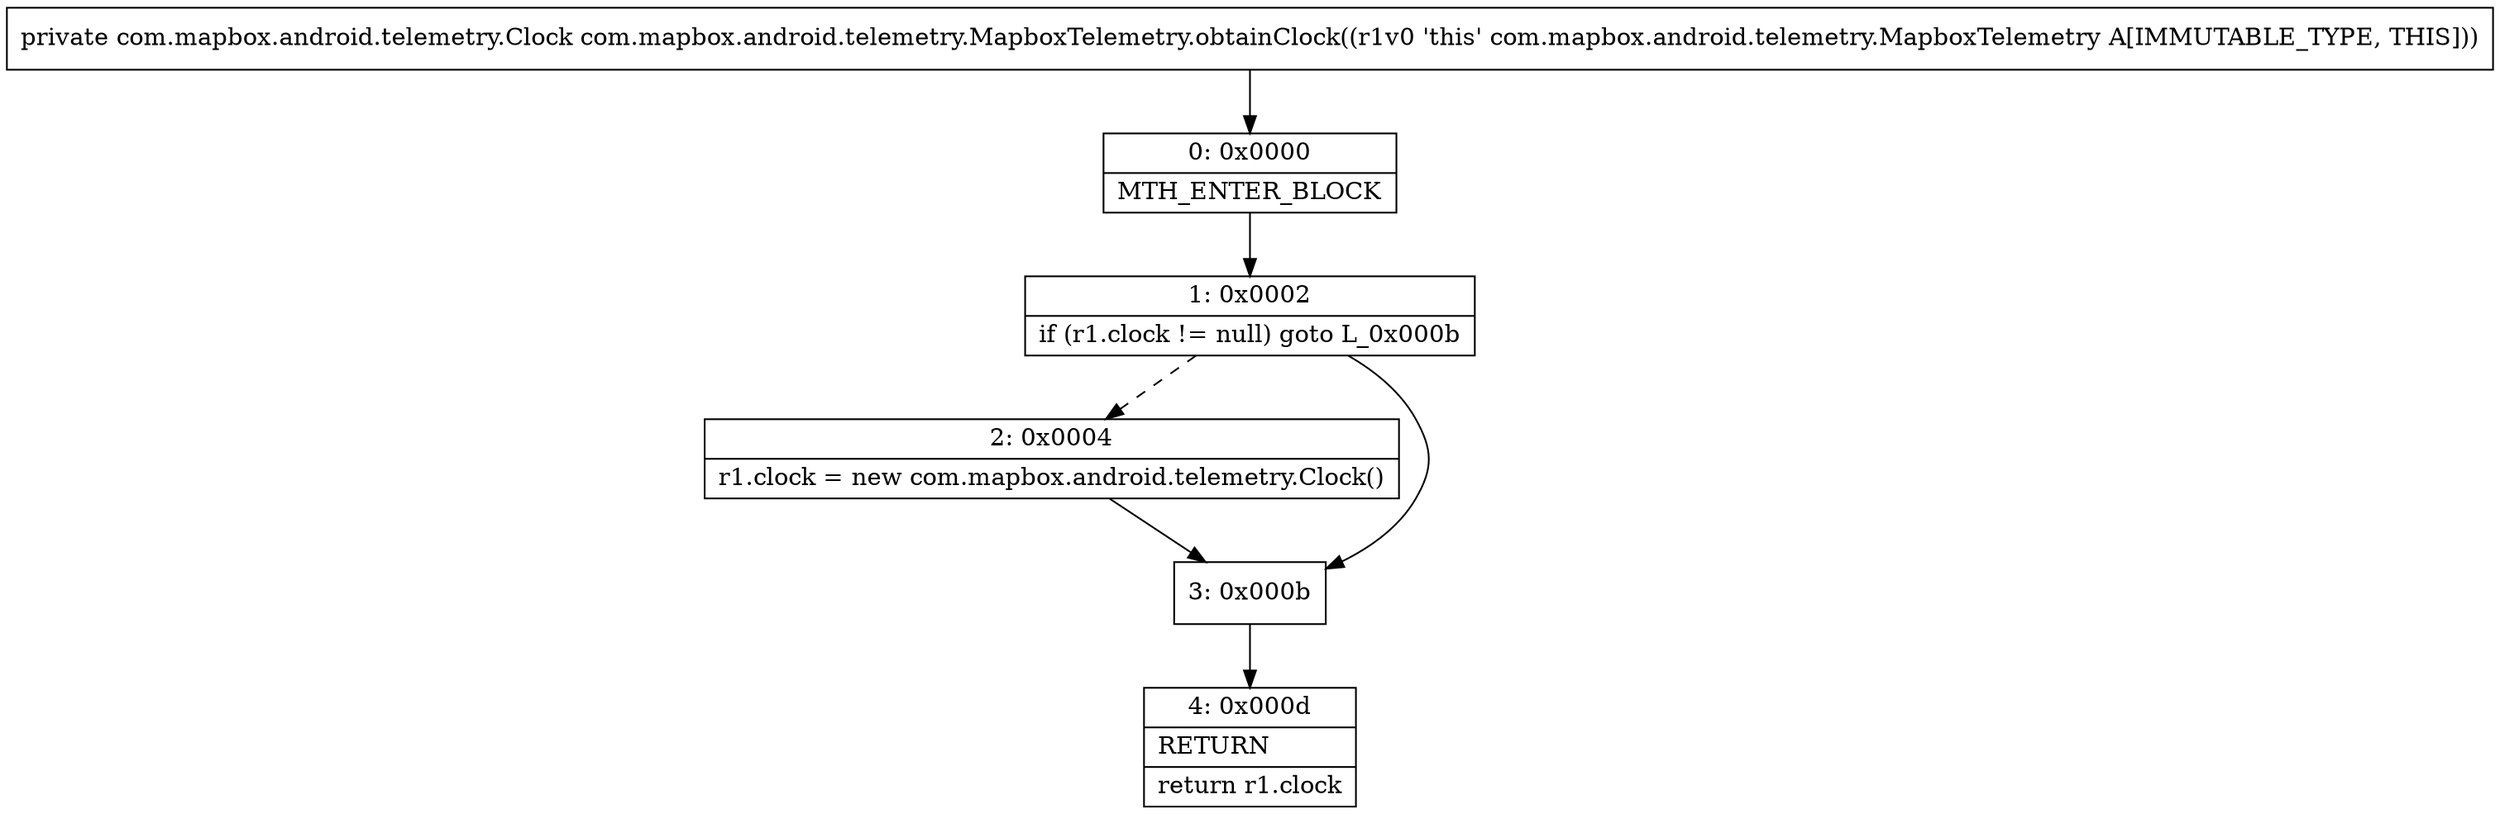 digraph "CFG forcom.mapbox.android.telemetry.MapboxTelemetry.obtainClock()Lcom\/mapbox\/android\/telemetry\/Clock;" {
Node_0 [shape=record,label="{0\:\ 0x0000|MTH_ENTER_BLOCK\l}"];
Node_1 [shape=record,label="{1\:\ 0x0002|if (r1.clock != null) goto L_0x000b\l}"];
Node_2 [shape=record,label="{2\:\ 0x0004|r1.clock = new com.mapbox.android.telemetry.Clock()\l}"];
Node_3 [shape=record,label="{3\:\ 0x000b}"];
Node_4 [shape=record,label="{4\:\ 0x000d|RETURN\l|return r1.clock\l}"];
MethodNode[shape=record,label="{private com.mapbox.android.telemetry.Clock com.mapbox.android.telemetry.MapboxTelemetry.obtainClock((r1v0 'this' com.mapbox.android.telemetry.MapboxTelemetry A[IMMUTABLE_TYPE, THIS])) }"];
MethodNode -> Node_0;
Node_0 -> Node_1;
Node_1 -> Node_2[style=dashed];
Node_1 -> Node_3;
Node_2 -> Node_3;
Node_3 -> Node_4;
}

